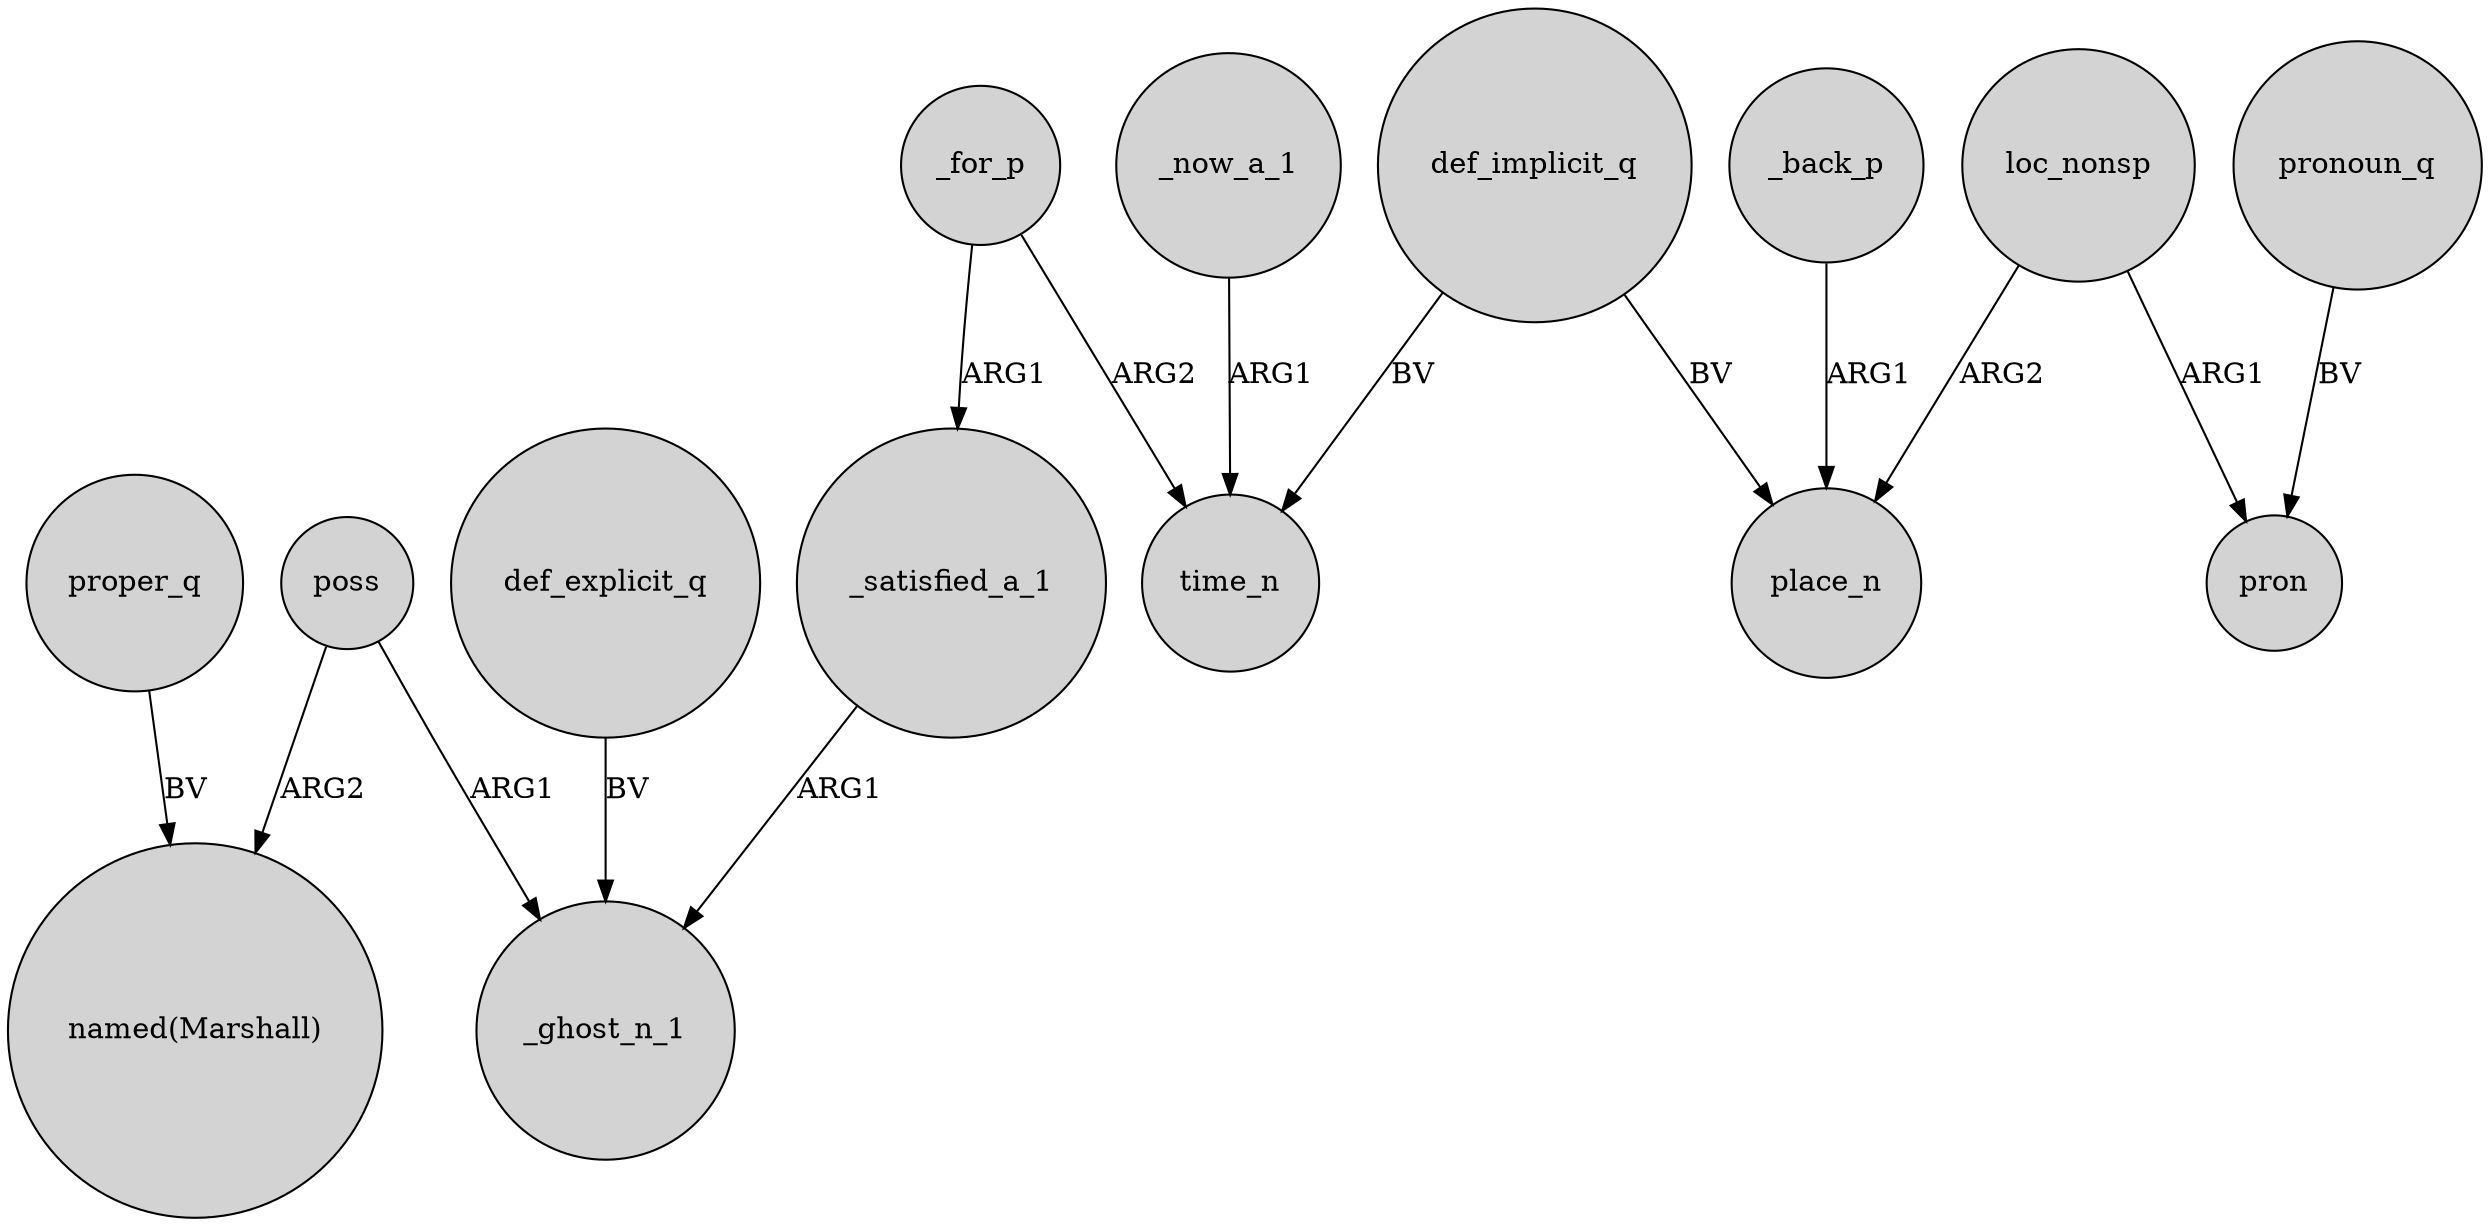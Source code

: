 digraph {
	node [shape=circle style=filled]
	proper_q -> "named(Marshall)" [label=BV]
	loc_nonsp -> place_n [label=ARG2]
	_back_p -> place_n [label=ARG1]
	def_implicit_q -> place_n [label=BV]
	_for_p -> time_n [label=ARG2]
	_satisfied_a_1 -> _ghost_n_1 [label=ARG1]
	_now_a_1 -> time_n [label=ARG1]
	poss -> _ghost_n_1 [label=ARG1]
	_for_p -> _satisfied_a_1 [label=ARG1]
	loc_nonsp -> pron [label=ARG1]
	poss -> "named(Marshall)" [label=ARG2]
	def_explicit_q -> _ghost_n_1 [label=BV]
	def_implicit_q -> time_n [label=BV]
	pronoun_q -> pron [label=BV]
}

